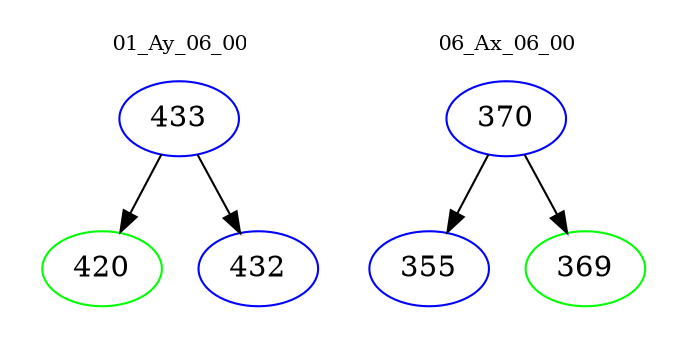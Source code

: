 digraph{
subgraph cluster_0 {
color = white
label = "01_Ay_06_00";
fontsize=10;
T0_433 [label="433", color="blue"]
T0_433 -> T0_420 [color="black"]
T0_420 [label="420", color="green"]
T0_433 -> T0_432 [color="black"]
T0_432 [label="432", color="blue"]
}
subgraph cluster_1 {
color = white
label = "06_Ax_06_00";
fontsize=10;
T1_370 [label="370", color="blue"]
T1_370 -> T1_355 [color="black"]
T1_355 [label="355", color="blue"]
T1_370 -> T1_369 [color="black"]
T1_369 [label="369", color="green"]
}
}
